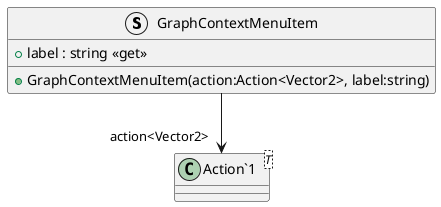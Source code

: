 @startuml
struct GraphContextMenuItem {
    + label : string <<get>>
    + GraphContextMenuItem(action:Action<Vector2>, label:string)
}
class "Action`1"<T> {
}
GraphContextMenuItem --> "action<Vector2>" "Action`1"
@enduml
